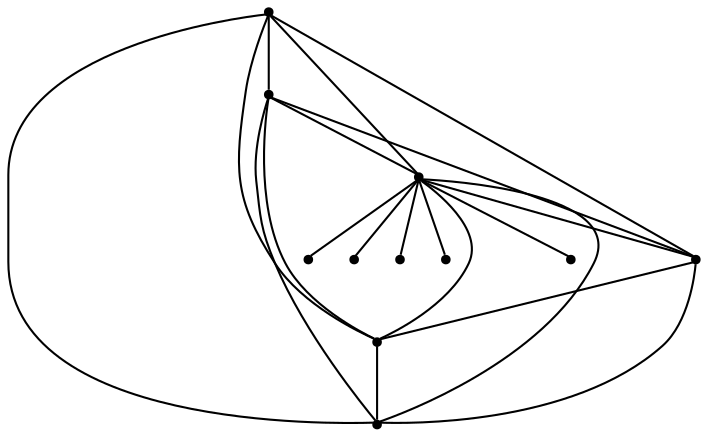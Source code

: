 graph {
  node [shape=point,comment="{\"directed\":false,\"doi\":\"10.1007/978-3-030-68766-3_37\",\"figure\":\"2\"}"]

  v0 [pos="937.2003264975264,473.4834288023898"]
  v1 [pos="882.5030798187101,508.53420683013036"]
  v2 [pos="934.1999070084507,408.590463381879"]
  v3 [pos="876.4958819987892,378.7444607308059"]
  v4 [pos="824.8021865386202,478.68820417905727"]
  v5 [pos="1065.4655889419637,385.33290311861884"]
  v6 [pos="709.9464337212122,347.54404138224197"]
  v7 [pos="759.3417894121083,597.080756325731"]
  v8 [pos="921.9875288301065,253.43433658006506"]
  v9 [pos="1000.7667108086973,596.2055360710708"]
  v10 [pos="821.7975702139765,413.7911691496901"]

  v0 -- v1 [id="-1",pos="937.2003264975264,473.4834288023898 926.3994526815666,494.34892028135204 904.6140549429235,508.6008784689717 882.5030798187101,508.53420683013036"]
  v0 -- v2 [id="-2",pos="937.2003264975264,473.4834288023898 941.8449787032337,464.55347255533957 944.4629345509527,454.4008537473138 944.4629345509526,443.6371718007632 944.4629345509527,430.72765465164923 940.6971054901826,418.69712838659746 934.1999070084507,408.590463381879"]
  v10 -- v1 [id="-10",pos="821.7975702139765,413.7911691496901 882.5030798187101,508.53420683013036 882.5030798187101,508.53420683013036 882.5030798187101,508.53420683013036"]
  v10 -- v2 [id="-11",pos="821.7975702139765,413.7911691496901 934.1999070084507,408.590463381879 934.1999070084507,408.590463381879 934.1999070084507,408.590463381879"]
  v10 -- v0 [id="-12",pos="821.7975702139765,413.7911691496901 937.2003264975264,473.4834288023898 937.2003264975264,473.4834288023898 937.2003264975264,473.4834288023898"]
  v4 -- v3 [id="-13",pos="824.8021865386202,478.68820417905727 876.4958819987892,378.7444607308059 876.4958819987892,378.7444607308059 876.4958819987892,378.7444607308059"]
  v4 -- v2 [id="-14",pos="824.8021865386202,478.68820417905727 934.1999070084507,408.590463381879 934.1999070084507,408.590463381879 934.1999070084507,408.590463381879"]
  v4 -- v0 [id="-15",pos="824.8021865386202,478.68820417905727 937.2003264975264,473.4834288023898 937.2003264975264,473.4834288023898 937.2003264975264,473.4834288023898"]
  v1 -- v3 [id="-16",pos="882.5030798187101,508.53420683013036 876.4958819987892,378.7444607308059 876.4958819987892,378.7444607308059 876.4958819987892,378.7444607308059"]
  v1 -- v2 [id="-17",pos="882.5030798187101,508.53420683013036 934.1999070084507,408.590463381879 934.1999070084507,408.590463381879 934.1999070084507,408.590463381879"]
  v0 -- v3 [id="-22",pos="937.2003264975264,473.4834288023898 876.4958819987892,378.7444607308059 876.4958819987892,378.7444607308059 876.4958819987892,378.7444607308059"]
  v3 -- v2 [id="-23",pos="876.4958819987892,378.7444607308059 902.4679443204373,378.6734651325547 922.6520505007979,390.59385016333783 934.1999070084507,408.590463381879"]
  v4 -- v10 [id="-24",pos="824.8021865386202,478.68820417905727 818.3010900263628,468.58149677313895 814.5339288487628,456.5489861564679 814.5339288487628,443.6371718007632 814.5339288487627,432.87340970716684 817.1519179596066,422.7207198521575 821.7975702139765,413.7911691496901"]
  v1 -- v4 [id="-25",pos="882.5030798187101,508.53420683013036 856.5311529922996,508.60087846897164 836.3488131748875,496.6828779636794 824.8021865386202,478.68820417905727"]
  v4 -- v5 [id="-33",pos="824.8021865386202,478.68820417905727 908.5363687894849,578.6321701840429 985.7653287330187,539.1596985462828 1065.4655889419637,385.33290311861884"]
  v10 -- v3 [id="-35",pos="821.7975702139765,413.7911691496901 832.5975173432291,392.9253323492538 854.3828250257068,378.67346513255484 876.4958819987892,378.7444607308059"]
  v4 -- v9 [id="-36",pos="824.8021865386202,478.68820417905727 839.9046265071254,549.3862122825412 898.5556579244574,588.5586138547869 1000.7667108086973,596.2055360710708"]
  v4 -- v8 [id="-37",pos="824.8021865386202,478.68820417905727 711.7675424156625,409.8656816757677 835.2330398125312,296.96993113502083 921.9875288301065,253.43433658006506"]
  v4 -- v7 [id="-38",pos="824.8021865386202,478.68820417905727 806.361799759899,542.3518297867704 784.8666889833883,581.8201364342167 759.3417894121083,597.080756325731"]
  v4 -- v6 [id="-39",pos="824.8021865386202,478.68820417905727 756.9330601497117,462.07752334328114 718.6478092105757,418.36693560750405 709.9464337212122,347.54404138224197"]
}
